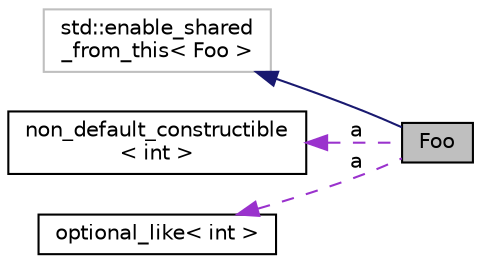 digraph "Foo"
{
  edge [fontname="Helvetica",fontsize="10",labelfontname="Helvetica",labelfontsize="10"];
  node [fontname="Helvetica",fontsize="10",shape=record];
  rankdir="LR";
  Node3 [label="Foo",height=0.2,width=0.4,color="black", fillcolor="grey75", style="filled", fontcolor="black"];
  Node4 -> Node3 [dir="back",color="midnightblue",fontsize="10",style="solid"];
  Node4 [label="std::enable_shared\l_from_this\< Foo \>",height=0.2,width=0.4,color="grey75", fillcolor="white", style="filled"];
  Node5 -> Node3 [dir="back",color="darkorchid3",fontsize="10",style="dashed",label=" a" ];
  Node5 [label="non_default_constructible\l\< int \>",height=0.2,width=0.4,color="black", fillcolor="white", style="filled",URL="$structnon__default__constructible.html"];
  Node6 -> Node3 [dir="back",color="darkorchid3",fontsize="10",style="dashed",label=" a" ];
  Node6 [label="optional_like\< int \>",height=0.2,width=0.4,color="black", fillcolor="white", style="filled",URL="$structoptional__like.html"];
}

